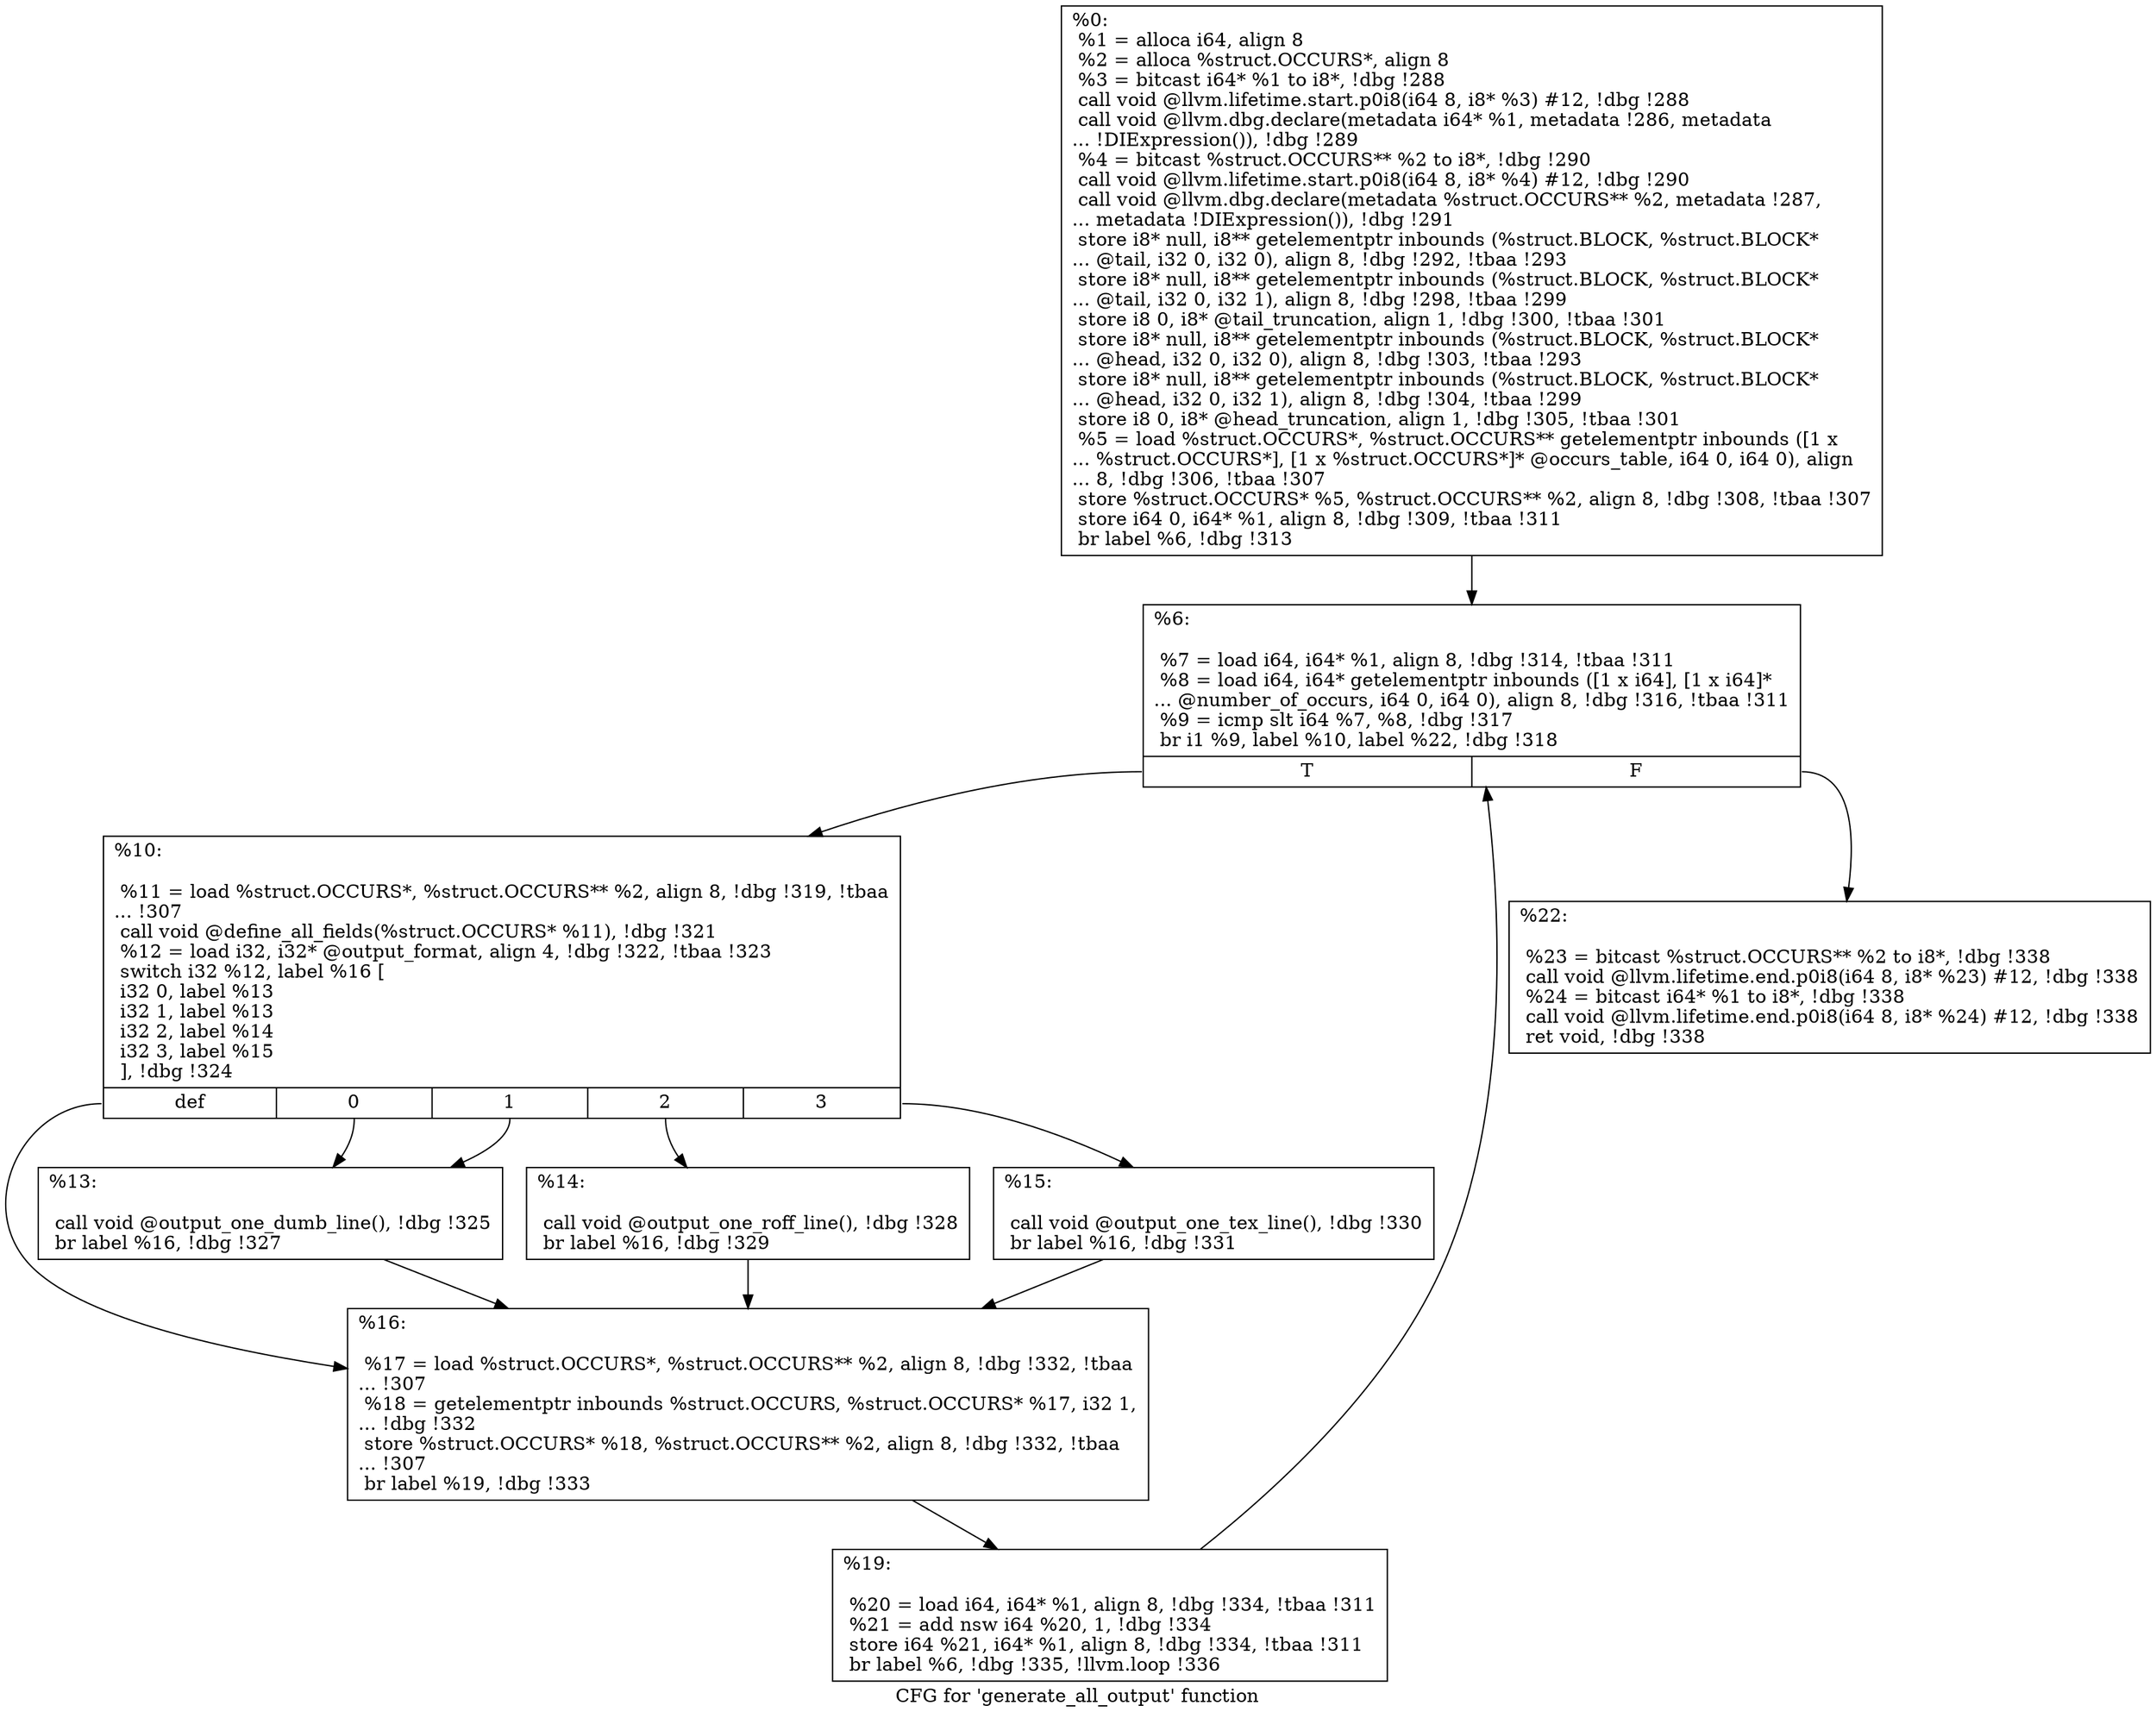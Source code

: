 digraph "CFG for 'generate_all_output' function" {
	label="CFG for 'generate_all_output' function";

	Node0x2271250 [shape=record,label="{%0:\l  %1 = alloca i64, align 8\l  %2 = alloca %struct.OCCURS*, align 8\l  %3 = bitcast i64* %1 to i8*, !dbg !288\l  call void @llvm.lifetime.start.p0i8(i64 8, i8* %3) #12, !dbg !288\l  call void @llvm.dbg.declare(metadata i64* %1, metadata !286, metadata\l... !DIExpression()), !dbg !289\l  %4 = bitcast %struct.OCCURS** %2 to i8*, !dbg !290\l  call void @llvm.lifetime.start.p0i8(i64 8, i8* %4) #12, !dbg !290\l  call void @llvm.dbg.declare(metadata %struct.OCCURS** %2, metadata !287,\l... metadata !DIExpression()), !dbg !291\l  store i8* null, i8** getelementptr inbounds (%struct.BLOCK, %struct.BLOCK*\l... @tail, i32 0, i32 0), align 8, !dbg !292, !tbaa !293\l  store i8* null, i8** getelementptr inbounds (%struct.BLOCK, %struct.BLOCK*\l... @tail, i32 0, i32 1), align 8, !dbg !298, !tbaa !299\l  store i8 0, i8* @tail_truncation, align 1, !dbg !300, !tbaa !301\l  store i8* null, i8** getelementptr inbounds (%struct.BLOCK, %struct.BLOCK*\l... @head, i32 0, i32 0), align 8, !dbg !303, !tbaa !293\l  store i8* null, i8** getelementptr inbounds (%struct.BLOCK, %struct.BLOCK*\l... @head, i32 0, i32 1), align 8, !dbg !304, !tbaa !299\l  store i8 0, i8* @head_truncation, align 1, !dbg !305, !tbaa !301\l  %5 = load %struct.OCCURS*, %struct.OCCURS** getelementptr inbounds ([1 x\l... %struct.OCCURS*], [1 x %struct.OCCURS*]* @occurs_table, i64 0, i64 0), align\l... 8, !dbg !306, !tbaa !307\l  store %struct.OCCURS* %5, %struct.OCCURS** %2, align 8, !dbg !308, !tbaa !307\l  store i64 0, i64* %1, align 8, !dbg !309, !tbaa !311\l  br label %6, !dbg !313\l}"];
	Node0x2271250 -> Node0x22712a0;
	Node0x22712a0 [shape=record,label="{%6:\l\l  %7 = load i64, i64* %1, align 8, !dbg !314, !tbaa !311\l  %8 = load i64, i64* getelementptr inbounds ([1 x i64], [1 x i64]*\l... @number_of_occurs, i64 0, i64 0), align 8, !dbg !316, !tbaa !311\l  %9 = icmp slt i64 %7, %8, !dbg !317\l  br i1 %9, label %10, label %22, !dbg !318\l|{<s0>T|<s1>F}}"];
	Node0x22712a0:s0 -> Node0x22712f0;
	Node0x22712a0:s1 -> Node0x22714d0;
	Node0x22712f0 [shape=record,label="{%10:\l\l  %11 = load %struct.OCCURS*, %struct.OCCURS** %2, align 8, !dbg !319, !tbaa\l... !307\l  call void @define_all_fields(%struct.OCCURS* %11), !dbg !321\l  %12 = load i32, i32* @output_format, align 4, !dbg !322, !tbaa !323\l  switch i32 %12, label %16 [\l    i32 0, label %13\l    i32 1, label %13\l    i32 2, label %14\l    i32 3, label %15\l  ], !dbg !324\l|{<s0>def|<s1>0|<s2>1|<s3>2|<s4>3}}"];
	Node0x22712f0:s0 -> Node0x2271430;
	Node0x22712f0:s1 -> Node0x2271340;
	Node0x22712f0:s2 -> Node0x2271340;
	Node0x22712f0:s3 -> Node0x2271390;
	Node0x22712f0:s4 -> Node0x22713e0;
	Node0x2271340 [shape=record,label="{%13:\l\l  call void @output_one_dumb_line(), !dbg !325\l  br label %16, !dbg !327\l}"];
	Node0x2271340 -> Node0x2271430;
	Node0x2271390 [shape=record,label="{%14:\l\l  call void @output_one_roff_line(), !dbg !328\l  br label %16, !dbg !329\l}"];
	Node0x2271390 -> Node0x2271430;
	Node0x22713e0 [shape=record,label="{%15:\l\l  call void @output_one_tex_line(), !dbg !330\l  br label %16, !dbg !331\l}"];
	Node0x22713e0 -> Node0x2271430;
	Node0x2271430 [shape=record,label="{%16:\l\l  %17 = load %struct.OCCURS*, %struct.OCCURS** %2, align 8, !dbg !332, !tbaa\l... !307\l  %18 = getelementptr inbounds %struct.OCCURS, %struct.OCCURS* %17, i32 1,\l... !dbg !332\l  store %struct.OCCURS* %18, %struct.OCCURS** %2, align 8, !dbg !332, !tbaa\l... !307\l  br label %19, !dbg !333\l}"];
	Node0x2271430 -> Node0x2271480;
	Node0x2271480 [shape=record,label="{%19:\l\l  %20 = load i64, i64* %1, align 8, !dbg !334, !tbaa !311\l  %21 = add nsw i64 %20, 1, !dbg !334\l  store i64 %21, i64* %1, align 8, !dbg !334, !tbaa !311\l  br label %6, !dbg !335, !llvm.loop !336\l}"];
	Node0x2271480 -> Node0x22712a0;
	Node0x22714d0 [shape=record,label="{%22:\l\l  %23 = bitcast %struct.OCCURS** %2 to i8*, !dbg !338\l  call void @llvm.lifetime.end.p0i8(i64 8, i8* %23) #12, !dbg !338\l  %24 = bitcast i64* %1 to i8*, !dbg !338\l  call void @llvm.lifetime.end.p0i8(i64 8, i8* %24) #12, !dbg !338\l  ret void, !dbg !338\l}"];
}
